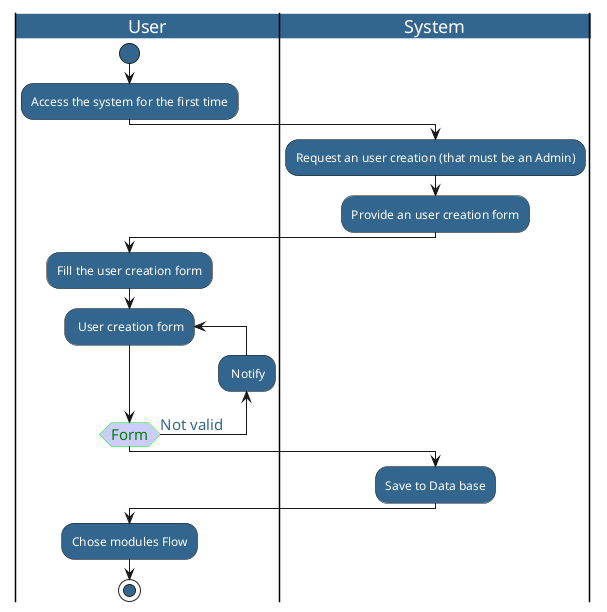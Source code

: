 @startuml
<style>
activityDiagram {
  BackgroundColor #33668E
  BorderColor #33668E
  FontColor #fff
  FontName arial

  diamond {
    BackgroundColor #ccf
    LineColor #00FF00
    FontColor green
    FontName arial
    FontSize 15
  }
  arrow {
    FontColor #33668E
    FontName arial
    FontSize 15

  }
  partition {
    LineColor red
    FontColor green
    RoundCorner 10
    BackgroundColor PeachPuff
  }
  note {
    FontColor Blue
    LineColor Navy
    BackgroundColor #ccf
  }
}
document {
   BackgroundColor transparent
}
</style>

|User|
start
:Access the system for the first time;

|System|
:Request an user creation (that must be an Admin);
:Provide an user creation form;

|User|
:Fill the user creation form;

repeat: User creation form;
|User|
backward: Notify;
repeat while (Form) is (Not valid)
|System|
:Save to Data base;

|User|
:Chose modules Flow;
stop
@enduml
